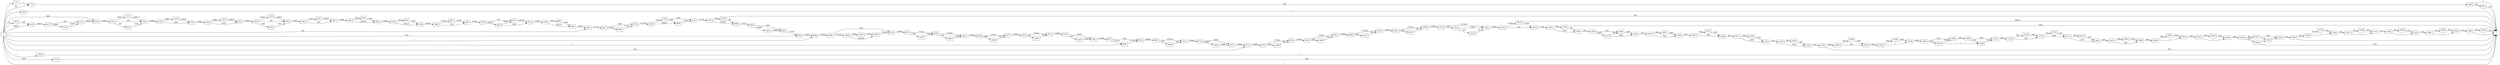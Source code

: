 digraph {
	graph [rankdir=LR]
	node [shape=rectangle]
	777 -> 778 [label=1]
	778 -> 1982 [label=582]
	1982 -> 1 [label=1]
	1982 -> 8701 [label=581]
	3075 -> 3076 [label=324]
	3076 -> 3077 [label=269141]
	3077 -> 3118 [label=324]
	3077 -> 15153 [label=268817]
	3118 -> 3128 [label=269141]
	3128 -> 3139 [label=270981]
	3139 -> 3160 [label=324]
	3139 -> 8721 [label=1840]
	3139 -> 15173 [label=268817]
	3160 -> 3178 [label=270981]
	3178 -> 3199 [label=2164]
	3178 -> 15193 [label=268817]
	3199 -> 3220 [label=270981]
	3220 -> 3241 [label=2164]
	3220 -> 15213 [label=268817]
	3241 -> 3289 [label=270981]
	3289 -> 3310 [label=324]
	3289 -> 8741 [label=1840]
	3289 -> 15233 [label=268817]
	3310 -> 3340 [label=270981]
	3340 -> 3361 [label=324]
	3340 -> 8761 [label=270657]
	3361 -> 3382 [label=270981]
	3382 -> 3403 [label=269141]
	3382 -> 8781 [label=1840]
	3403 -> 3418 [label=270981]
	3418 -> 3439 [label=269141]
	3418 -> 8801 [label=1840]
	3439 -> 3446 [label=270981]
	3446 -> 3467 [label=324]
	3446 -> 8821 [label=270657]
	3467 -> 3492 [label=270981]
	3492 -> 8822 [label=270657]
	3492 -> 3513 [label=324]
	3513 -> 3514 [label=269141]
	3514 -> 3598 [label=270981]
	3598 -> 3622 [label=269141]
	3598 -> 8865 [label=1840]
	3622 -> 3624 [label=270981]
	3624 -> 3631 [label=271746]
	3631 -> 3652 [label=1089]
	3631 -> 8885 [label=270657]
	3652 -> 3694 [label=271746]
	3694 -> 3700 [label=2929]
	3694 -> 8900 [label=268817]
	3700 -> 3721 [label=1089]
	3700 -> 8900 [label=1840]
	3721 -> 3735 [label=271746]
	3735 -> 3764 [label=1089]
	3735 -> 8989 [label=270657]
	3764 -> 1 [label=324]
	3764 -> 8989 [label=765]
	7925 -> 1 [label=1]
	8701 -> 1 [label=581]
	8721 -> 3160 [label=1840]
	8741 -> 3310 [label=1840]
	8761 -> 3361 [label=270657]
	8781 -> 3403 [label=1840]
	8801 -> 3439 [label=1840]
	8821 -> 3467 [label=270657]
	8822 -> 3514 [label=1840]
	8822 -> 3513 [label=268817]
	8865 -> 3622 [label=1840]
	8885 -> 3652 [label=270657]
	8900 -> 3721 [label=270657]
	8989 -> 8991 [label=271422]
	8991 -> 9065 [label=1840]
	8991 -> 13813 [label=269582]
	9065 -> 9066 [label=271422]
	9066 -> 9088 [label=279079]
	9088 -> 9095 [label=279080]
	9095 -> 9122 [label=1840]
	9095 -> 13816 [label=277240]
	9122 -> 9179 [label=279080]
	9179 -> 9200 [label=271422]
	9179 -> 13947 [label=7658]
	9200 -> 9221 [label=271422]
	9200 -> 13967 [label=7658]
	9221 -> 9248 [label=279080]
	9248 -> 9277 [label=270657]
	9248 -> 13867 [label=8423]
	9277 -> 9293 [label=279080]
	9293 -> 9314 [label=278315]
	9293 -> 13887 [label=765]
	9314 -> 9319 [label=279080]
	9319 -> 9340 [label=270657]
	9319 -> 13907 [label=8423]
	9340 -> 9527 [label=279080]
	9527 -> 9546 [label=271422]
	9527 -> 9554 [label=7658]
	9546 -> 9554 [label=271423]
	9554 -> 9665 [label=279081]
	9665 -> 9701 [label=271423]
	9665 -> 14028 [label=7658]
	9701 -> 9716 [label=279081]
	9716 -> 9737 [label=10264]
	9716 -> 15292 [label=268817]
	9737 -> 9741 [label=279081]
	9741 -> 9770 [label=279904]
	9770 -> 9791 [label=271423]
	9770 -> 14048 [label=8481]
	9791 -> 9875 [label=279904]
	9875 -> 9923 [label=271423]
	9875 -> 14095 [label=8481]
	9923 -> 9994 [label=279904]
	9994 -> 10015 [label=271423]
	9994 -> 14115 [label=8481]
	10015 -> 10021 [label=279904]
	10021 -> 10060 [label=271423]
	10021 -> 14153 [label=8481]
	10060 -> 10102 [label=279904]
	10102 -> 10126 [label=271423]
	10102 -> 14156 [label=8481]
	10126 -> 10222 [label=279904]
	10222 -> 10226 [label=279081]
	10222 -> 10243 [label=823]
	10226 -> 1 [label=268817]
	10226 -> 10243 [label=10264]
	10243 -> 10259 [label=11087]
	10259 -> 10278 [label=2606]
	10259 -> 12261 [label=8481]
	10278 -> 1 [label=1840]
	10278 -> 12261 [label=766]
	12259 -> 1 [label=1]
	12261 -> 12263 [label=9247]
	12263 -> 12272 [label=8424]
	12263 -> 12284 [label=823]
	12272 -> 12284 [label=766]
	12272 -> 12293 [label=7658]
	12284 -> 12293 [label=1589]
	12293 -> 12347 [label=9247]
	12347 -> 12389 [label=766]
	12347 -> 14257 [label=8481]
	12389 -> 12447 [label=9247]
	12447 -> 12468 [label=1589]
	12447 -> 14277 [label=7658]
	12468 -> 12477 [label=9247]
	12477 -> 12519 [label=1589]
	12477 -> 14318 [label=7658]
	12519 -> 12532 [label=9247]
	12532 -> 12553 [label=8424]
	12532 -> 14670 [label=823]
	12553 -> 12576 [label=9247]
	12576 -> 1 [label=765]
	12576 -> 12593 [label=8482]
	12593 -> 12614 [label=824]
	12593 -> 14338 [label=7658]
	12614 -> 12618 [label=8482]
	12618 -> 12639 [label=1]
	12618 -> 14358 [label=8481]
	12639 -> 12642 [label=8482]
	12642 -> 12657 [label=7659]
	12642 -> 14364 [label=823]
	12657 -> 12690 [label=1]
	12657 -> 14364 [label=7658]
	12690 -> 12702 [label=824]
	12702 -> 12708 [label=8482]
	12708 -> 12750 [label=824]
	12708 -> 14443 [label=7658]
	12750 -> 12771 [label=7659]
	12750 -> 14718 [label=823]
	12771 -> 12801 [label=824]
	12771 -> 14472 [label=7658]
	12801 -> 12831 [label=8482]
	12831 -> 12852 [label=824]
	12831 -> 14492 [label=7658]
	12852 -> 12858 [label=8482]
	12858 -> 12912 [label=1]
	12858 -> 14545 [label=8481]
	12912 -> 12918 [label=8482]
	12918 -> 12939 [label=1]
	12918 -> 14565 [label=8481]
	12939 -> 13002 [label=8482]
	13002 -> 13011 [label=824]
	13002 -> 14590 [label=7658]
	13011 -> 13032 [label=1]
	13011 -> 13038 [label=823]
	13032 -> 13038 [label=2]
	13038 -> 13044 [label=825]
	13044 -> 13209 [label=824]
	13044 -> 1 [label=1]
	13209 -> 13236 [label=1]
	13209 -> 14770 [label=823]
	13236 -> 13251 [label=824]
	13251 -> 13272 [label=1]
	13251 -> 14790 [label=823]
	13272 -> 13293 [label=824]
	13293 -> 13353 [label=1]
	13293 -> 14849 [label=823]
	13353 -> 13362 [label=824]
	13362 -> 13413 [label=1]
	13362 -> 14899 [label=823]
	13413 -> 13497 [label=824]
	13497 -> 1 [label=1]
	13497 -> 15104 [label=823]
	13813 -> 9065 [label=269582]
	13816 -> 13837 [label=269582]
	13816 -> 13927 [label=7658]
	13837 -> 9122 [label=277240]
	13867 -> 9277 [label=8423]
	13887 -> 9314 [label=765]
	13907 -> 9340 [label=8423]
	13927 -> 13837 [label=7658]
	13947 -> 9200 [label=7658]
	13967 -> 9221 [label=7658]
	14028 -> 9701 [label=7658]
	14048 -> 9791 [label=8481]
	14095 -> 9923 [label=8481]
	14115 -> 10015 [label=8481]
	14153 -> 10060 [label=8481]
	14156 -> 10126 [label=7658]
	14156 -> 14610 [label=823]
	14257 -> 12389 [label=8481]
	14277 -> 12468 [label=7658]
	14318 -> 12519 [label=7658]
	14338 -> 12614 [label=7658]
	14358 -> 12639 [label=8481]
	14364 -> 14382 [label=8481]
	14382 -> 12702 [label=7658]
	14382 -> 12690 [label=823]
	14443 -> 12750 [label=7658]
	14472 -> 12801 [label=7658]
	14492 -> 12852 [label=7658]
	14545 -> 12912 [label=8481]
	14565 -> 12939 [label=8481]
	14590 -> 1 [label=7657]
	14590 -> 13032 [label=1]
	14610 -> 10126 [label=823]
	14670 -> 12553 [label=823]
	14718 -> 12771 [label=823]
	14770 -> 13236 [label=823]
	14790 -> 13272 [label=823]
	14849 -> 13353 [label=823]
	14899 -> 13413 [label=823]
	15104 -> 1 [label=823]
	15153 -> 3118 [label=268817]
	15173 -> 3160 [label=268817]
	15193 -> 3199 [label=268817]
	15213 -> 3241 [label=268817]
	15233 -> 3310 [label=268817]
	15292 -> 9737 [label=268817]
	17273 -> 1 [label=2663]
	0 -> 778 [label=581]
	0 -> 3128 [label=1840]
	0 -> 9546 [label=1]
	0 -> 3624 [label=765]
	0 -> 9066 [label=7657]
	0 -> 9741 [label=823]
	0 -> 9088 [label=1]
	0 -> 3076 [label=268817]
	0 -> 777 [label=1]
	0 -> 3075 [label=324]
	0 -> 1 [label=1]
	0 -> 7925 [label=1]
	0 -> 12259 [label=1]
	0 -> 17273 [label=2663]
}
